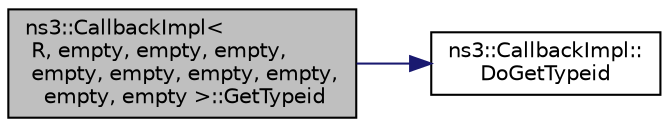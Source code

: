 digraph "ns3::CallbackImpl&lt; R, empty, empty, empty, empty, empty, empty, empty, empty, empty &gt;::GetTypeid"
{
 // LATEX_PDF_SIZE
  edge [fontname="Helvetica",fontsize="10",labelfontname="Helvetica",labelfontsize="10"];
  node [fontname="Helvetica",fontsize="10",shape=record];
  rankdir="LR";
  Node1 [label="ns3::CallbackImpl\<\l R, empty, empty, empty,\l empty, empty, empty, empty,\l empty, empty \>::GetTypeid",height=0.2,width=0.4,color="black", fillcolor="grey75", style="filled", fontcolor="black",tooltip="Get the name of this object type."];
  Node1 -> Node2 [color="midnightblue",fontsize="10",style="solid",fontname="Helvetica"];
  Node2 [label="ns3::CallbackImpl::\lDoGetTypeid",height=0.2,width=0.4,color="black", fillcolor="white", style="filled",URL="$classns3_1_1_callback_impl.html#a5a9453661514b1f16878e2fd278ff384",tooltip="Get the name of this object type."];
}
